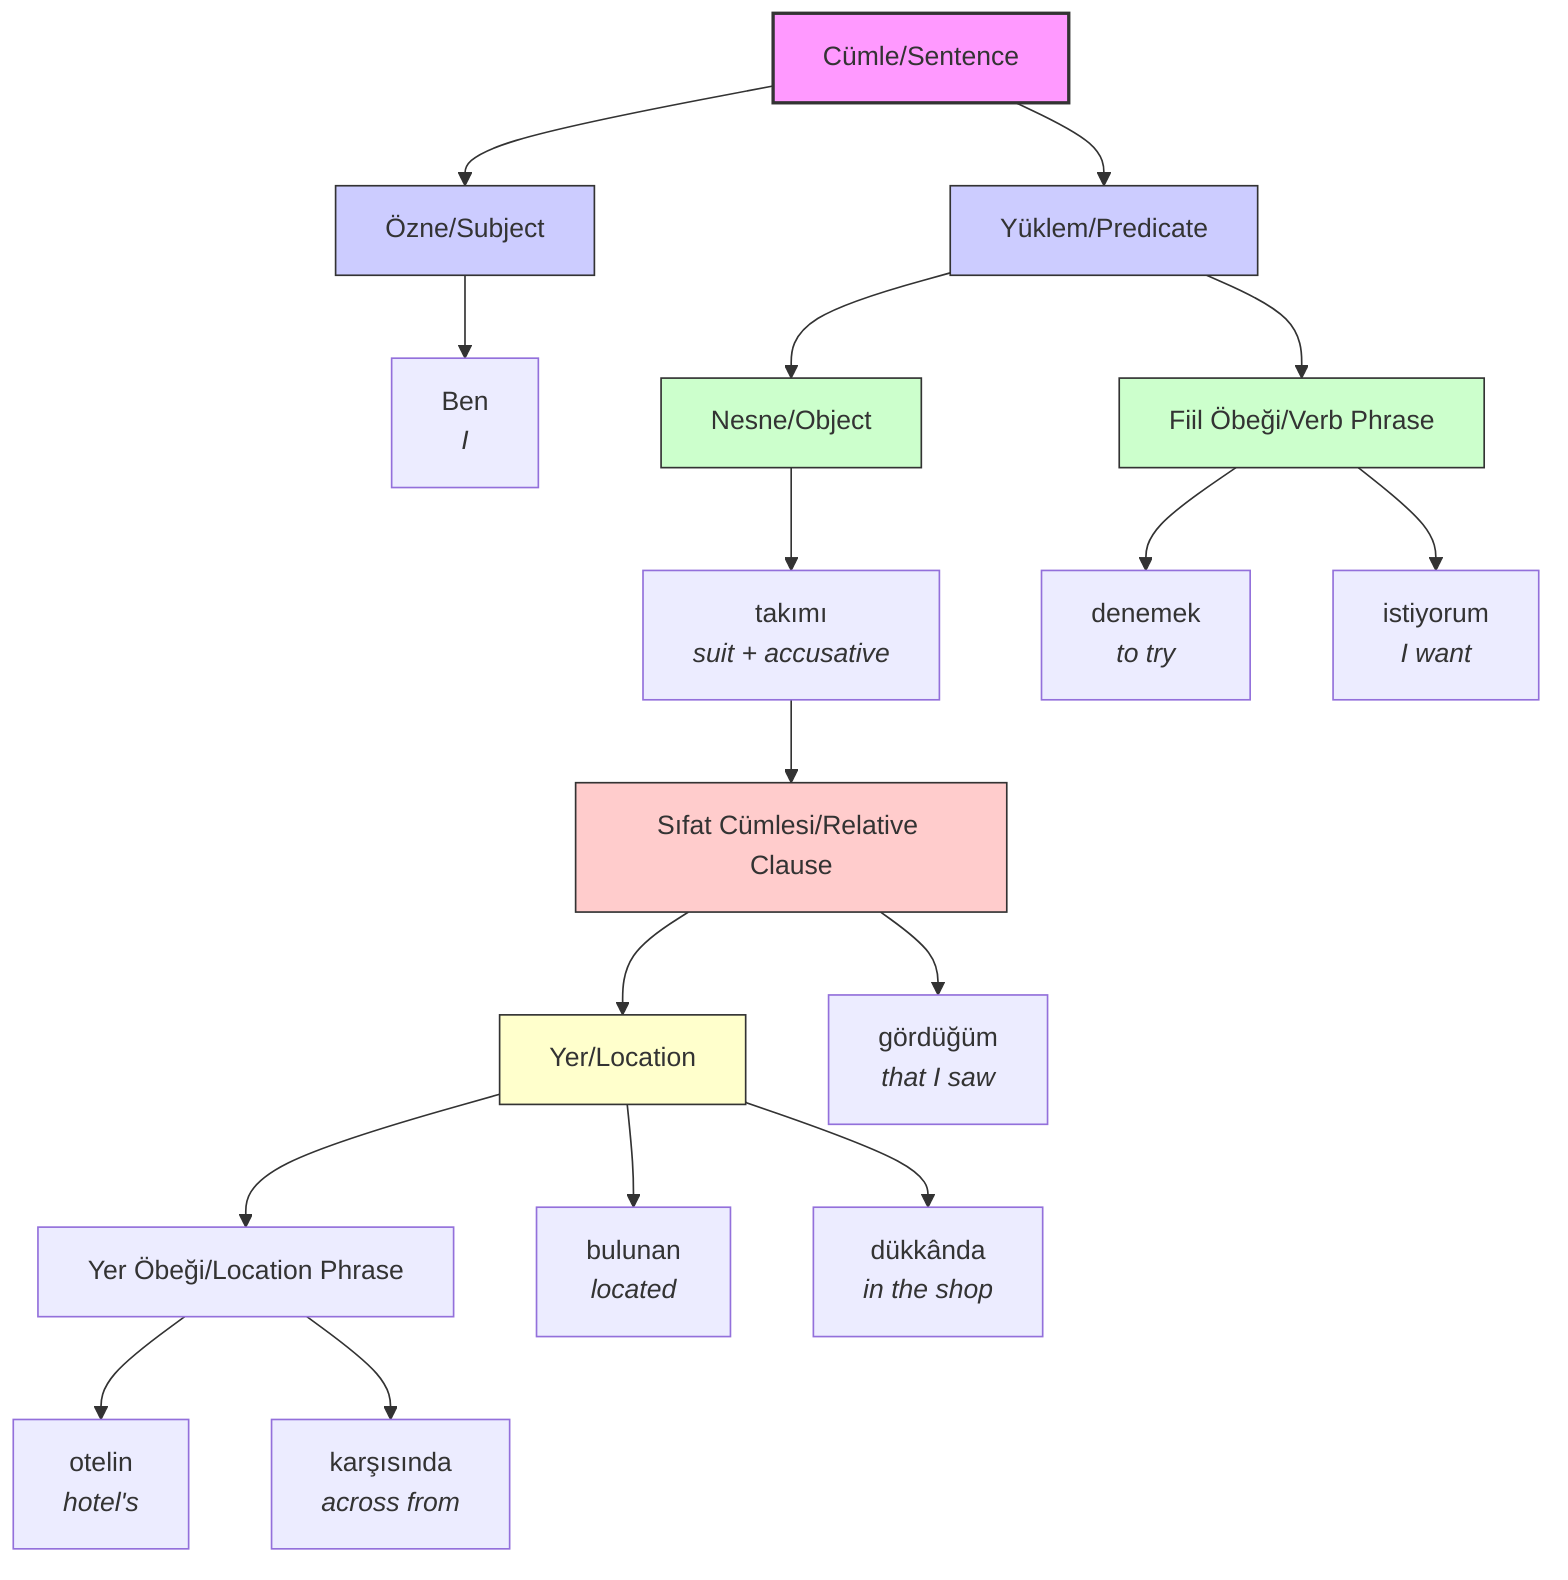 graph TD
    S[Cümle/Sentence]
    SUBJ[Özne/Subject]
    PRED[Yüklem/Predicate]
    
    S --> SUBJ
    S --> PRED
    
    SUBJ --> BEN["Ben<br><i>I</i>"]
    
    OBJ[Nesne/Object]
    VP[Fiil Öbeği/Verb Phrase]
    
    PRED --> OBJ
    PRED --> VP
    
    OBJ --> TAKIM["takımı<br><i>suit + accusative</i>"]
    
    RC[Sıfat Cümlesi/Relative Clause]
    TAKIM --> RC
    
    RC --> LOC[Yer/Location]
    RC --> GORDUM["gördüğüm<br><i>that I saw</i>"]
    
    LOC --> LP[Yer Öbeği/Location Phrase]
    LOC --> BULUNAN["bulunan<br><i>located</i>"]
    LOC --> DUKKANDA["dükkânda<br><i>in the shop</i>"]
    
    LP --> OTELIN["otelin<br><i>hotel's</i>"]
    LP --> KARSISINDA["karşısında<br><i>across from</i>"]
    
    VP --> DENEMEK["denemek<br><i>to try</i>"]
    VP --> ISTIYORUM["istiyorum<br><i>I want</i>"]
    
    classDef main fill:#f9f,stroke:#333,stroke-width:2px
    classDef major fill:#ccf,stroke:#333,stroke-width:1px
    classDef object fill:#cfc,stroke:#333,stroke-width:1px
    classDef relative fill:#fcc,stroke:#333,stroke-width:1px
    classDef location fill:#ffc,stroke:#333,stroke-width:1px
    
    class S main
    class SUBJ,PRED major
    class OBJ,VP object
    class RC relative
    class LOC location